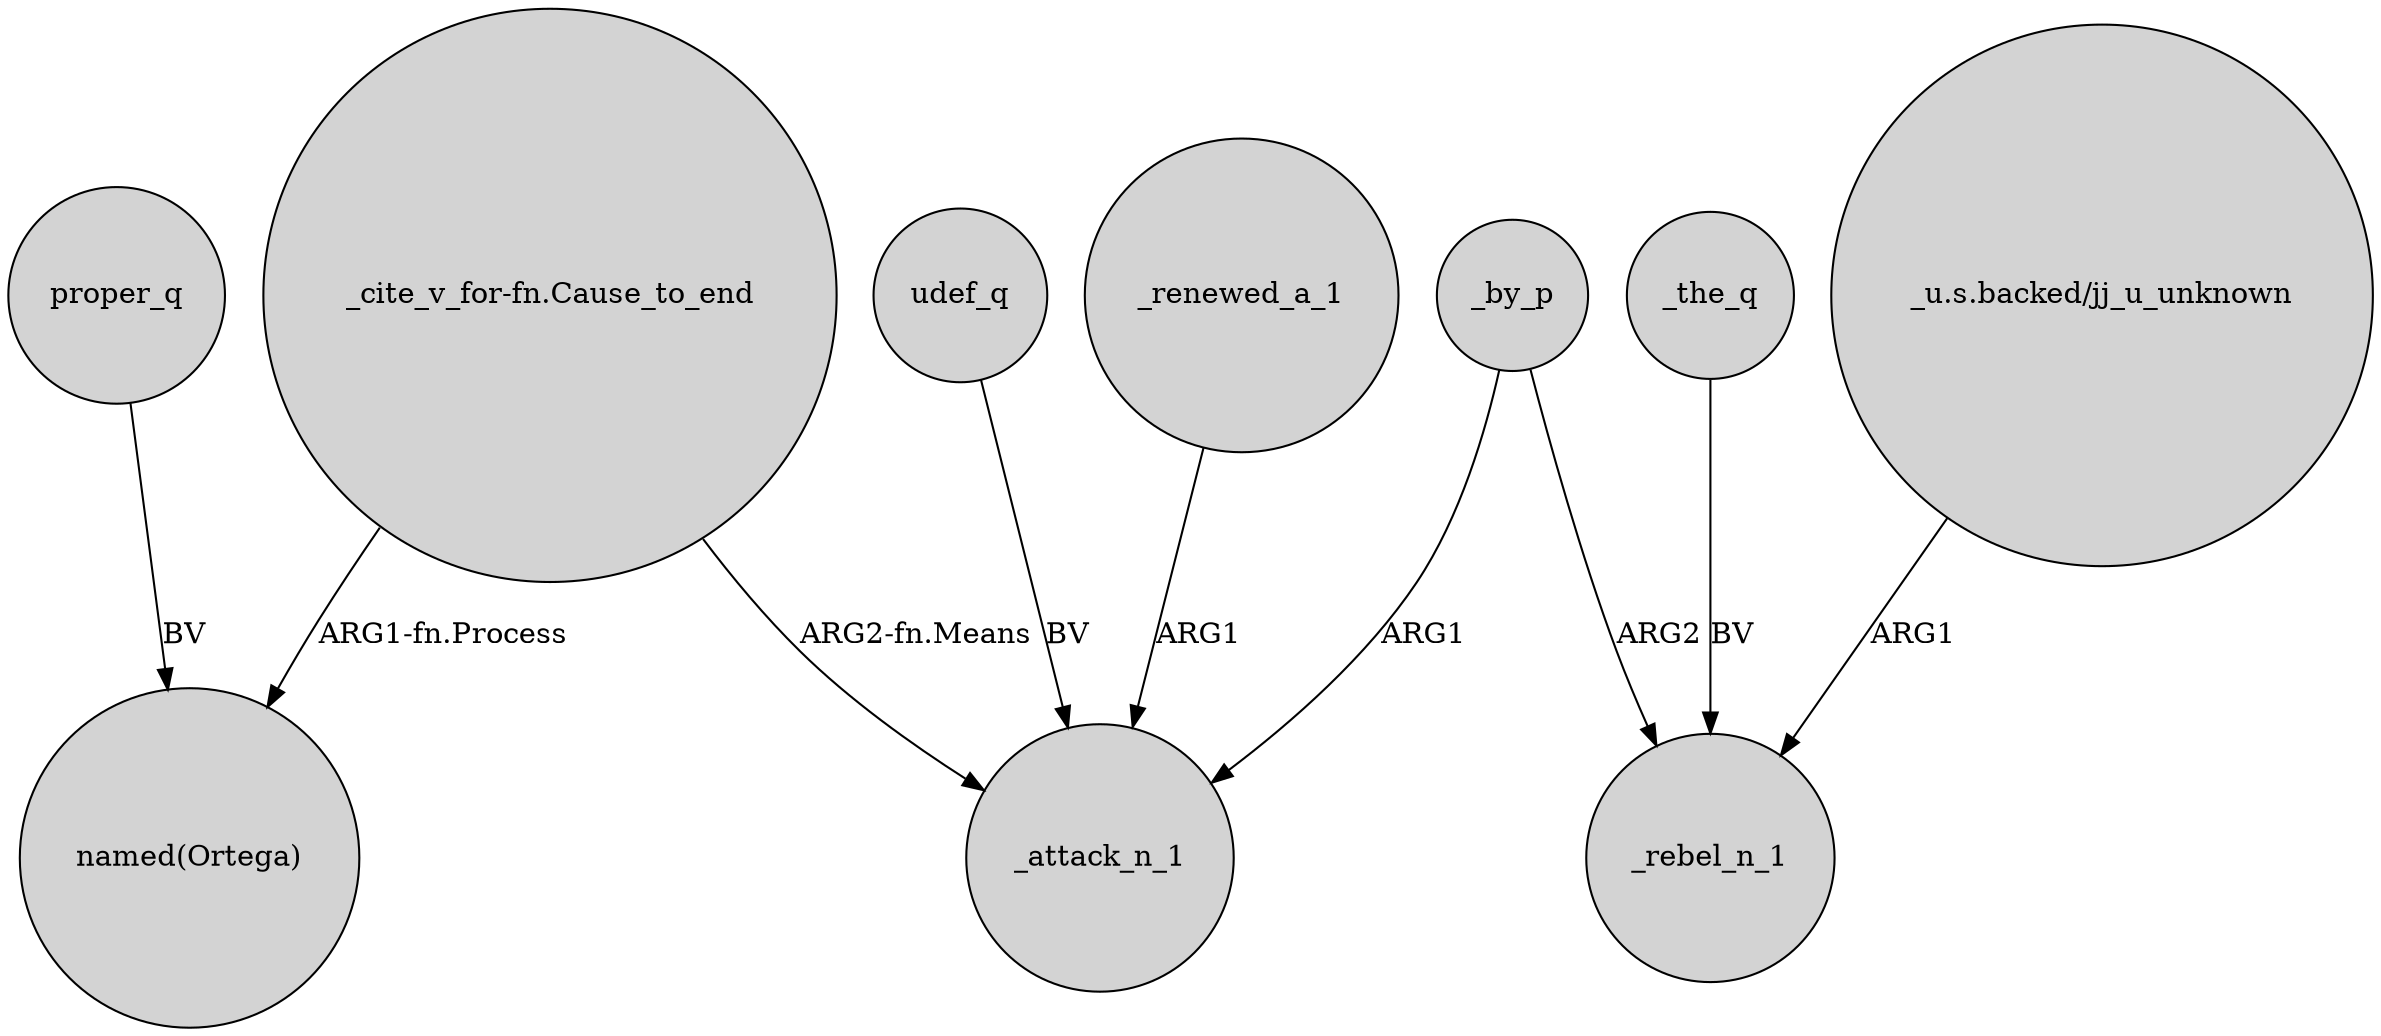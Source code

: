 digraph {
	node [shape=circle style=filled]
	"_cite_v_for-fn.Cause_to_end" -> "named(Ortega)" [label="ARG1-fn.Process"]
	_renewed_a_1 -> _attack_n_1 [label=ARG1]
	"_cite_v_for-fn.Cause_to_end" -> _attack_n_1 [label="ARG2-fn.Means"]
	_by_p -> _attack_n_1 [label=ARG1]
	_the_q -> _rebel_n_1 [label=BV]
	udef_q -> _attack_n_1 [label=BV]
	_by_p -> _rebel_n_1 [label=ARG2]
	"_u.s.backed/jj_u_unknown" -> _rebel_n_1 [label=ARG1]
	proper_q -> "named(Ortega)" [label=BV]
}
